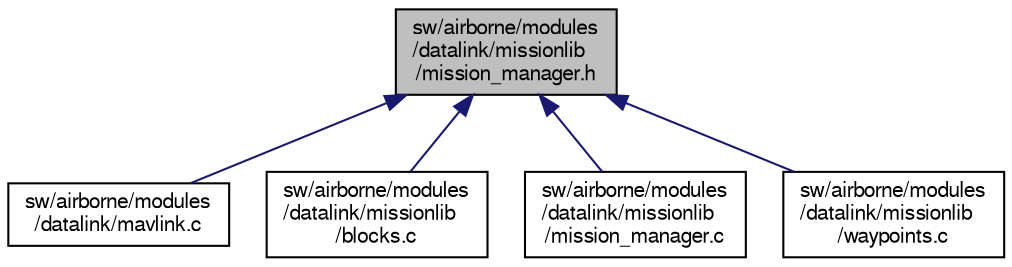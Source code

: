 digraph "sw/airborne/modules/datalink/missionlib/mission_manager.h"
{
  edge [fontname="FreeSans",fontsize="10",labelfontname="FreeSans",labelfontsize="10"];
  node [fontname="FreeSans",fontsize="10",shape=record];
  Node1 [label="sw/airborne/modules\l/datalink/missionlib\l/mission_manager.h",height=0.2,width=0.4,color="black", fillcolor="grey75", style="filled", fontcolor="black"];
  Node1 -> Node2 [dir="back",color="midnightblue",fontsize="10",style="solid",fontname="FreeSans"];
  Node2 [label="sw/airborne/modules\l/datalink/mavlink.c",height=0.2,width=0.4,color="black", fillcolor="white", style="filled",URL="$mavlink_8c.html",tooltip="Basic MAVLink datalink implementation. "];
  Node1 -> Node3 [dir="back",color="midnightblue",fontsize="10",style="solid",fontname="FreeSans"];
  Node3 [label="sw/airborne/modules\l/datalink/missionlib\l/blocks.c",height=0.2,width=0.4,color="black", fillcolor="white", style="filled",URL="$blocks_8c.html",tooltip="PPRZ specific mission block implementation. "];
  Node1 -> Node4 [dir="back",color="midnightblue",fontsize="10",style="solid",fontname="FreeSans"];
  Node4 [label="sw/airborne/modules\l/datalink/missionlib\l/mission_manager.c",height=0.2,width=0.4,color="black", fillcolor="white", style="filled",URL="$mission__manager_8c.html",tooltip="Common functions used within the mission library. "];
  Node1 -> Node5 [dir="back",color="midnightblue",fontsize="10",style="solid",fontname="FreeSans"];
  Node5 [label="sw/airborne/modules\l/datalink/missionlib\l/waypoints.c",height=0.2,width=0.4,color="black", fillcolor="white", style="filled",URL="$datalink_2missionlib_2waypoints_8c.html",tooltip="Improvement of the missionlib implementation of the waypoint protocol, truly global waypoints are use..."];
}
